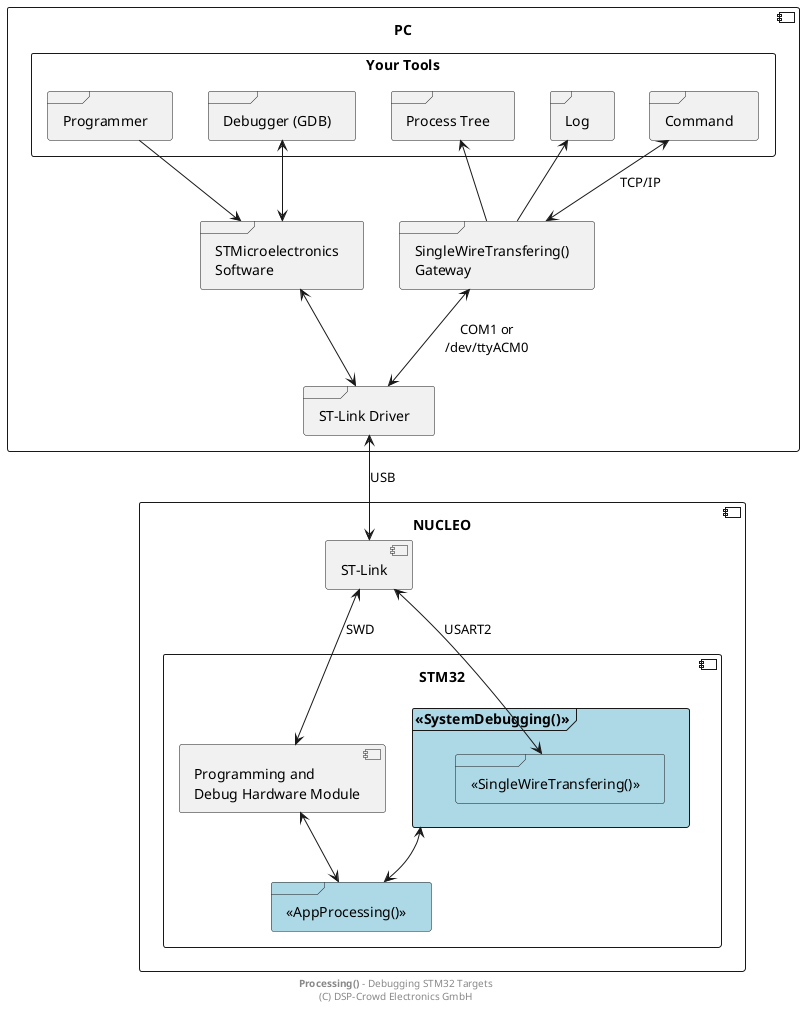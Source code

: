 
@startuml

' skinparam linetype ortho
' scale 0.6

component PC as pPc {

	rectangle "Your Tools" as pTools {

		frame "Programmer" as pProg
		frame "Debugger (GDB)" as pDbg

		frame "Process Tree" as pTree
		frame "Log" as pLog
		frame "Command" as pCmd
		' frame "Custom\nChannels" as pCustom
	}

	frame "SingleWireTransfering()\nGateway" as pGw
	frame "STMicroelectronics\nSoftware" as pStSw

	frame "ST-Link Driver" as pDrv

	pProg --> pStSw
	pDbg <--> pStSw

	pTree <-- pGw
	pLog <-- pGw
	pCmd <--> pGw : "TCP/IP"
	' pCustom <--> pGw

	pStSw <--> pDrv
	pGw <--> pDrv : "COM1 or\n/dev/ttyACM0"

	pStSw -r[hidden]- pGw
}

component "NUCLEO" as pNuc {

	component "STM32" {

		component "Programming and\nDebug Hardware Module" as pHwDbg

		frame "<<SystemDebugging()>>" as pSysDbg #lightblue {
			frame "<<SingleWireTransfering()>>" as pSwt #lightblue
		}

		frame "<<AppProcessing()>>" as pApp #lightblue

		pHwDbg <--> pApp
		pSysDbg <--> pApp
	}

	component "ST-Link" as pStLink

	pStLink <--> pHwDbg : SWD
	pStLink <--> pSwt : USART2
}

pDrv <--> pStLink : USB

footer **Processing()** - Debugging STM32 Targets\n(C) DSP-Crowd Electronics GmbH

@enduml

